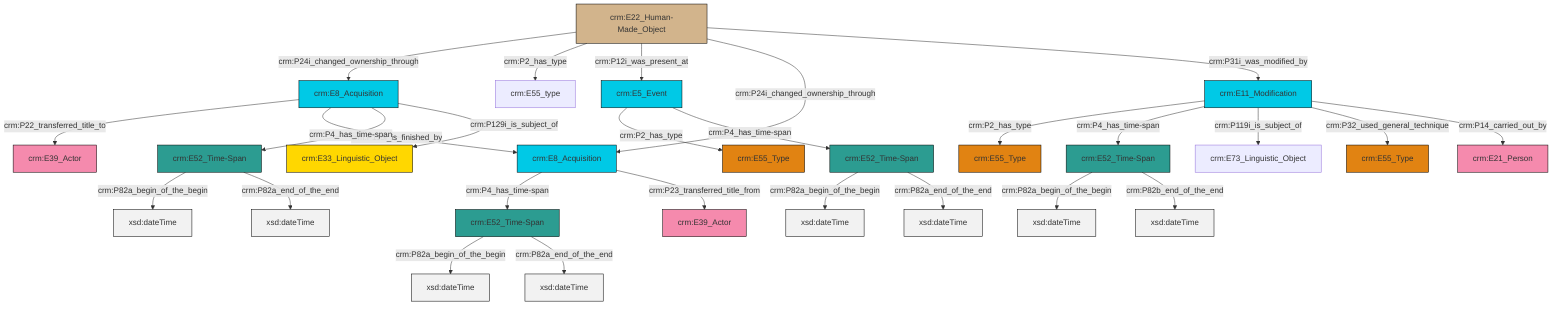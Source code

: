 graph TD
classDef Literal fill:#f2f2f2,stroke:#000000;
classDef CRM_Entity fill:#FFFFFF,stroke:#000000;
classDef Temporal_Entity fill:#00C9E6, stroke:#000000;
classDef Type fill:#E18312, stroke:#000000;
classDef Time-Span fill:#2C9C91, stroke:#000000;
classDef Appellation fill:#FFEB7F, stroke:#000000;
classDef Place fill:#008836, stroke:#000000;
classDef Persistent_Item fill:#B266B2, stroke:#000000;
classDef Conceptual_Object fill:#FFD700, stroke:#000000;
classDef Physical_Thing fill:#D2B48C, stroke:#000000;
classDef Actor fill:#f58aad, stroke:#000000;
classDef PC_Classes fill:#4ce600, stroke:#000000;
classDef Multi fill:#cccccc,stroke:#000000;

0["crm:E22_Human-Made_Object"]:::Physical_Thing -->|crm:P24i_changed_ownership_through| 1["crm:E8_Acquisition"]:::Temporal_Entity
1["crm:E8_Acquisition"]:::Temporal_Entity -->|crm:P22_transferred_title_to| 7["crm:E39_Actor"]:::Actor
8["crm:E52_Time-Span"]:::Time-Span -->|crm:P82a_begin_of_the_begin| 9[xsd:dateTime]:::Literal
1["crm:E8_Acquisition"]:::Temporal_Entity -->|crm:P115i_is_finished_by| 13["crm:E8_Acquisition"]:::Temporal_Entity
4["crm:E11_Modification"]:::Temporal_Entity -->|crm:P2_has_type| 14["crm:E55_Type"]:::Type
19["crm:E52_Time-Span"]:::Time-Span -->|crm:P82a_begin_of_the_begin| 20[xsd:dateTime]:::Literal
4["crm:E11_Modification"]:::Temporal_Entity -->|crm:P4_has_time-span| 19["crm:E52_Time-Span"]:::Time-Span
13["crm:E8_Acquisition"]:::Temporal_Entity -->|crm:P4_has_time-span| 8["crm:E52_Time-Span"]:::Time-Span
4["crm:E11_Modification"]:::Temporal_Entity -->|crm:P119i_is_subject_of| 15["crm:E73_Linguistic_Object"]:::Default
13["crm:E8_Acquisition"]:::Temporal_Entity -->|crm:P23_transferred_title_from| 10["crm:E39_Actor"]:::Actor
0["crm:E22_Human-Made_Object"]:::Physical_Thing -->|crm:P2_has_type| 28["crm:E55_type"]:::Default
4["crm:E11_Modification"]:::Temporal_Entity -->|crm:P32_used_general_technique| 32["crm:E55_Type"]:::Type
21["crm:E5_Event"]:::Temporal_Entity -->|crm:P2_has_type| 2["crm:E55_Type"]:::Type
0["crm:E22_Human-Made_Object"]:::Physical_Thing -->|crm:P12i_was_present_at| 21["crm:E5_Event"]:::Temporal_Entity
21["crm:E5_Event"]:::Temporal_Entity -->|crm:P4_has_time-span| 24["crm:E52_Time-Span"]:::Time-Span
24["crm:E52_Time-Span"]:::Time-Span -->|crm:P82a_begin_of_the_begin| 34[xsd:dateTime]:::Literal
26["crm:E52_Time-Span"]:::Time-Span -->|crm:P82a_begin_of_the_begin| 35[xsd:dateTime]:::Literal
8["crm:E52_Time-Span"]:::Time-Span -->|crm:P82a_end_of_the_end| 36[xsd:dateTime]:::Literal
1["crm:E8_Acquisition"]:::Temporal_Entity -->|crm:P4_has_time-span| 26["crm:E52_Time-Span"]:::Time-Span
24["crm:E52_Time-Span"]:::Time-Span -->|crm:P82a_end_of_the_end| 38[xsd:dateTime]:::Literal
26["crm:E52_Time-Span"]:::Time-Span -->|crm:P82a_end_of_the_end| 39[xsd:dateTime]:::Literal
19["crm:E52_Time-Span"]:::Time-Span -->|crm:P82b_end_of_the_end| 42[xsd:dateTime]:::Literal
1["crm:E8_Acquisition"]:::Temporal_Entity -->|crm:P129i_is_subject_of| 17["crm:E33_Linguistic_Object"]:::Conceptual_Object
0["crm:E22_Human-Made_Object"]:::Physical_Thing -->|crm:P24i_changed_ownership_through| 13["crm:E8_Acquisition"]:::Temporal_Entity
0["crm:E22_Human-Made_Object"]:::Physical_Thing -->|crm:P31i_was_modified_by| 4["crm:E11_Modification"]:::Temporal_Entity
4["crm:E11_Modification"]:::Temporal_Entity -->|crm:P14_carried_out_by| 30["crm:E21_Person"]:::Actor